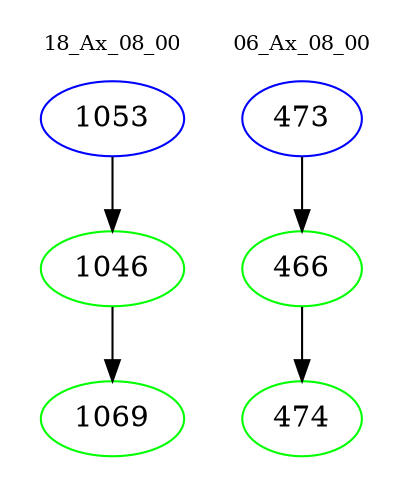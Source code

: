 digraph{
subgraph cluster_0 {
color = white
label = "18_Ax_08_00";
fontsize=10;
T0_1053 [label="1053", color="blue"]
T0_1053 -> T0_1046 [color="black"]
T0_1046 [label="1046", color="green"]
T0_1046 -> T0_1069 [color="black"]
T0_1069 [label="1069", color="green"]
}
subgraph cluster_1 {
color = white
label = "06_Ax_08_00";
fontsize=10;
T1_473 [label="473", color="blue"]
T1_473 -> T1_466 [color="black"]
T1_466 [label="466", color="green"]
T1_466 -> T1_474 [color="black"]
T1_474 [label="474", color="green"]
}
}

